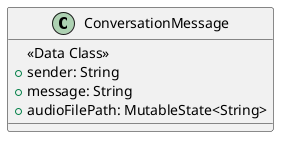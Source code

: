 @startuml
class ConversationMessage {
    <<Data Class>>
    + sender: String
    + message: String
    + audioFilePath: MutableState<String>
}
@enduml
